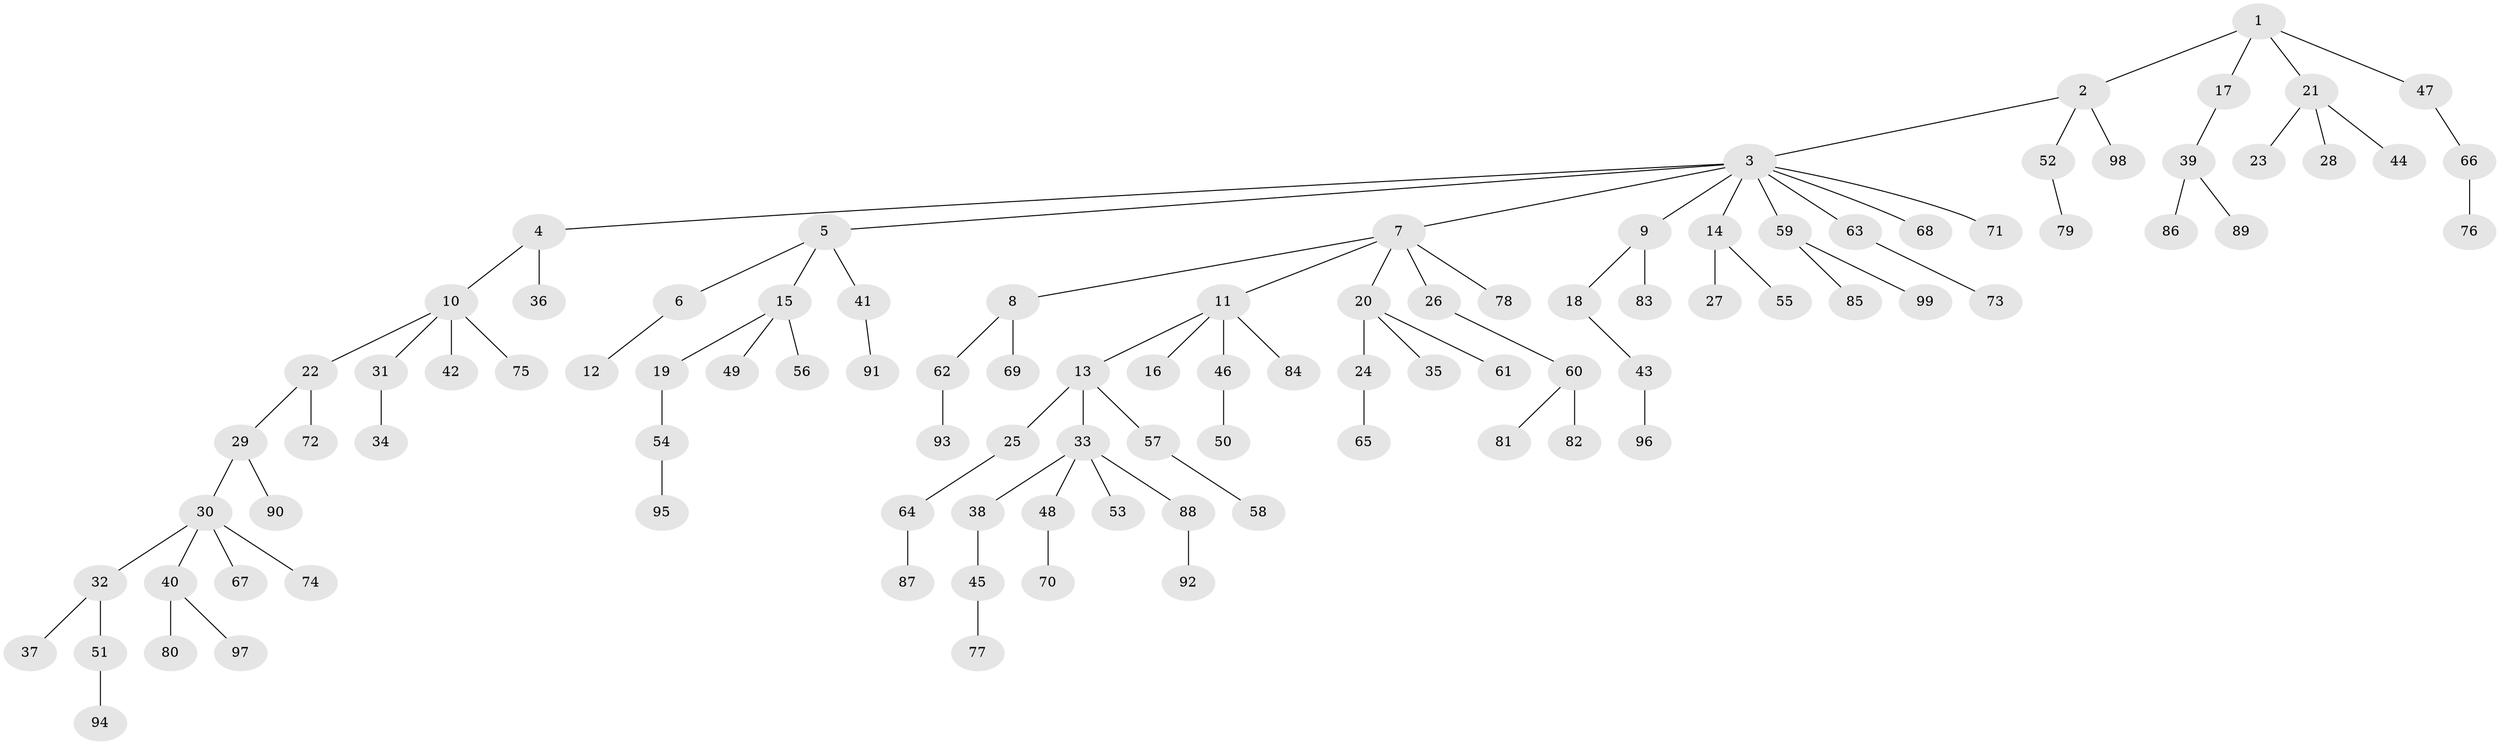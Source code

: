 // coarse degree distribution, {4: 0.11666666666666667, 3: 0.06666666666666667, 9: 0.016666666666666666, 2: 0.2833333333333333, 1: 0.5, 5: 0.016666666666666666}
// Generated by graph-tools (version 1.1) at 2025/51/03/04/25 22:51:43]
// undirected, 99 vertices, 98 edges
graph export_dot {
  node [color=gray90,style=filled];
  1;
  2;
  3;
  4;
  5;
  6;
  7;
  8;
  9;
  10;
  11;
  12;
  13;
  14;
  15;
  16;
  17;
  18;
  19;
  20;
  21;
  22;
  23;
  24;
  25;
  26;
  27;
  28;
  29;
  30;
  31;
  32;
  33;
  34;
  35;
  36;
  37;
  38;
  39;
  40;
  41;
  42;
  43;
  44;
  45;
  46;
  47;
  48;
  49;
  50;
  51;
  52;
  53;
  54;
  55;
  56;
  57;
  58;
  59;
  60;
  61;
  62;
  63;
  64;
  65;
  66;
  67;
  68;
  69;
  70;
  71;
  72;
  73;
  74;
  75;
  76;
  77;
  78;
  79;
  80;
  81;
  82;
  83;
  84;
  85;
  86;
  87;
  88;
  89;
  90;
  91;
  92;
  93;
  94;
  95;
  96;
  97;
  98;
  99;
  1 -- 2;
  1 -- 17;
  1 -- 21;
  1 -- 47;
  2 -- 3;
  2 -- 52;
  2 -- 98;
  3 -- 4;
  3 -- 5;
  3 -- 7;
  3 -- 9;
  3 -- 14;
  3 -- 59;
  3 -- 63;
  3 -- 68;
  3 -- 71;
  4 -- 10;
  4 -- 36;
  5 -- 6;
  5 -- 15;
  5 -- 41;
  6 -- 12;
  7 -- 8;
  7 -- 11;
  7 -- 20;
  7 -- 26;
  7 -- 78;
  8 -- 62;
  8 -- 69;
  9 -- 18;
  9 -- 83;
  10 -- 22;
  10 -- 31;
  10 -- 42;
  10 -- 75;
  11 -- 13;
  11 -- 16;
  11 -- 46;
  11 -- 84;
  13 -- 25;
  13 -- 33;
  13 -- 57;
  14 -- 27;
  14 -- 55;
  15 -- 19;
  15 -- 49;
  15 -- 56;
  17 -- 39;
  18 -- 43;
  19 -- 54;
  20 -- 24;
  20 -- 35;
  20 -- 61;
  21 -- 23;
  21 -- 28;
  21 -- 44;
  22 -- 29;
  22 -- 72;
  24 -- 65;
  25 -- 64;
  26 -- 60;
  29 -- 30;
  29 -- 90;
  30 -- 32;
  30 -- 40;
  30 -- 67;
  30 -- 74;
  31 -- 34;
  32 -- 37;
  32 -- 51;
  33 -- 38;
  33 -- 48;
  33 -- 53;
  33 -- 88;
  38 -- 45;
  39 -- 86;
  39 -- 89;
  40 -- 80;
  40 -- 97;
  41 -- 91;
  43 -- 96;
  45 -- 77;
  46 -- 50;
  47 -- 66;
  48 -- 70;
  51 -- 94;
  52 -- 79;
  54 -- 95;
  57 -- 58;
  59 -- 85;
  59 -- 99;
  60 -- 81;
  60 -- 82;
  62 -- 93;
  63 -- 73;
  64 -- 87;
  66 -- 76;
  88 -- 92;
}
